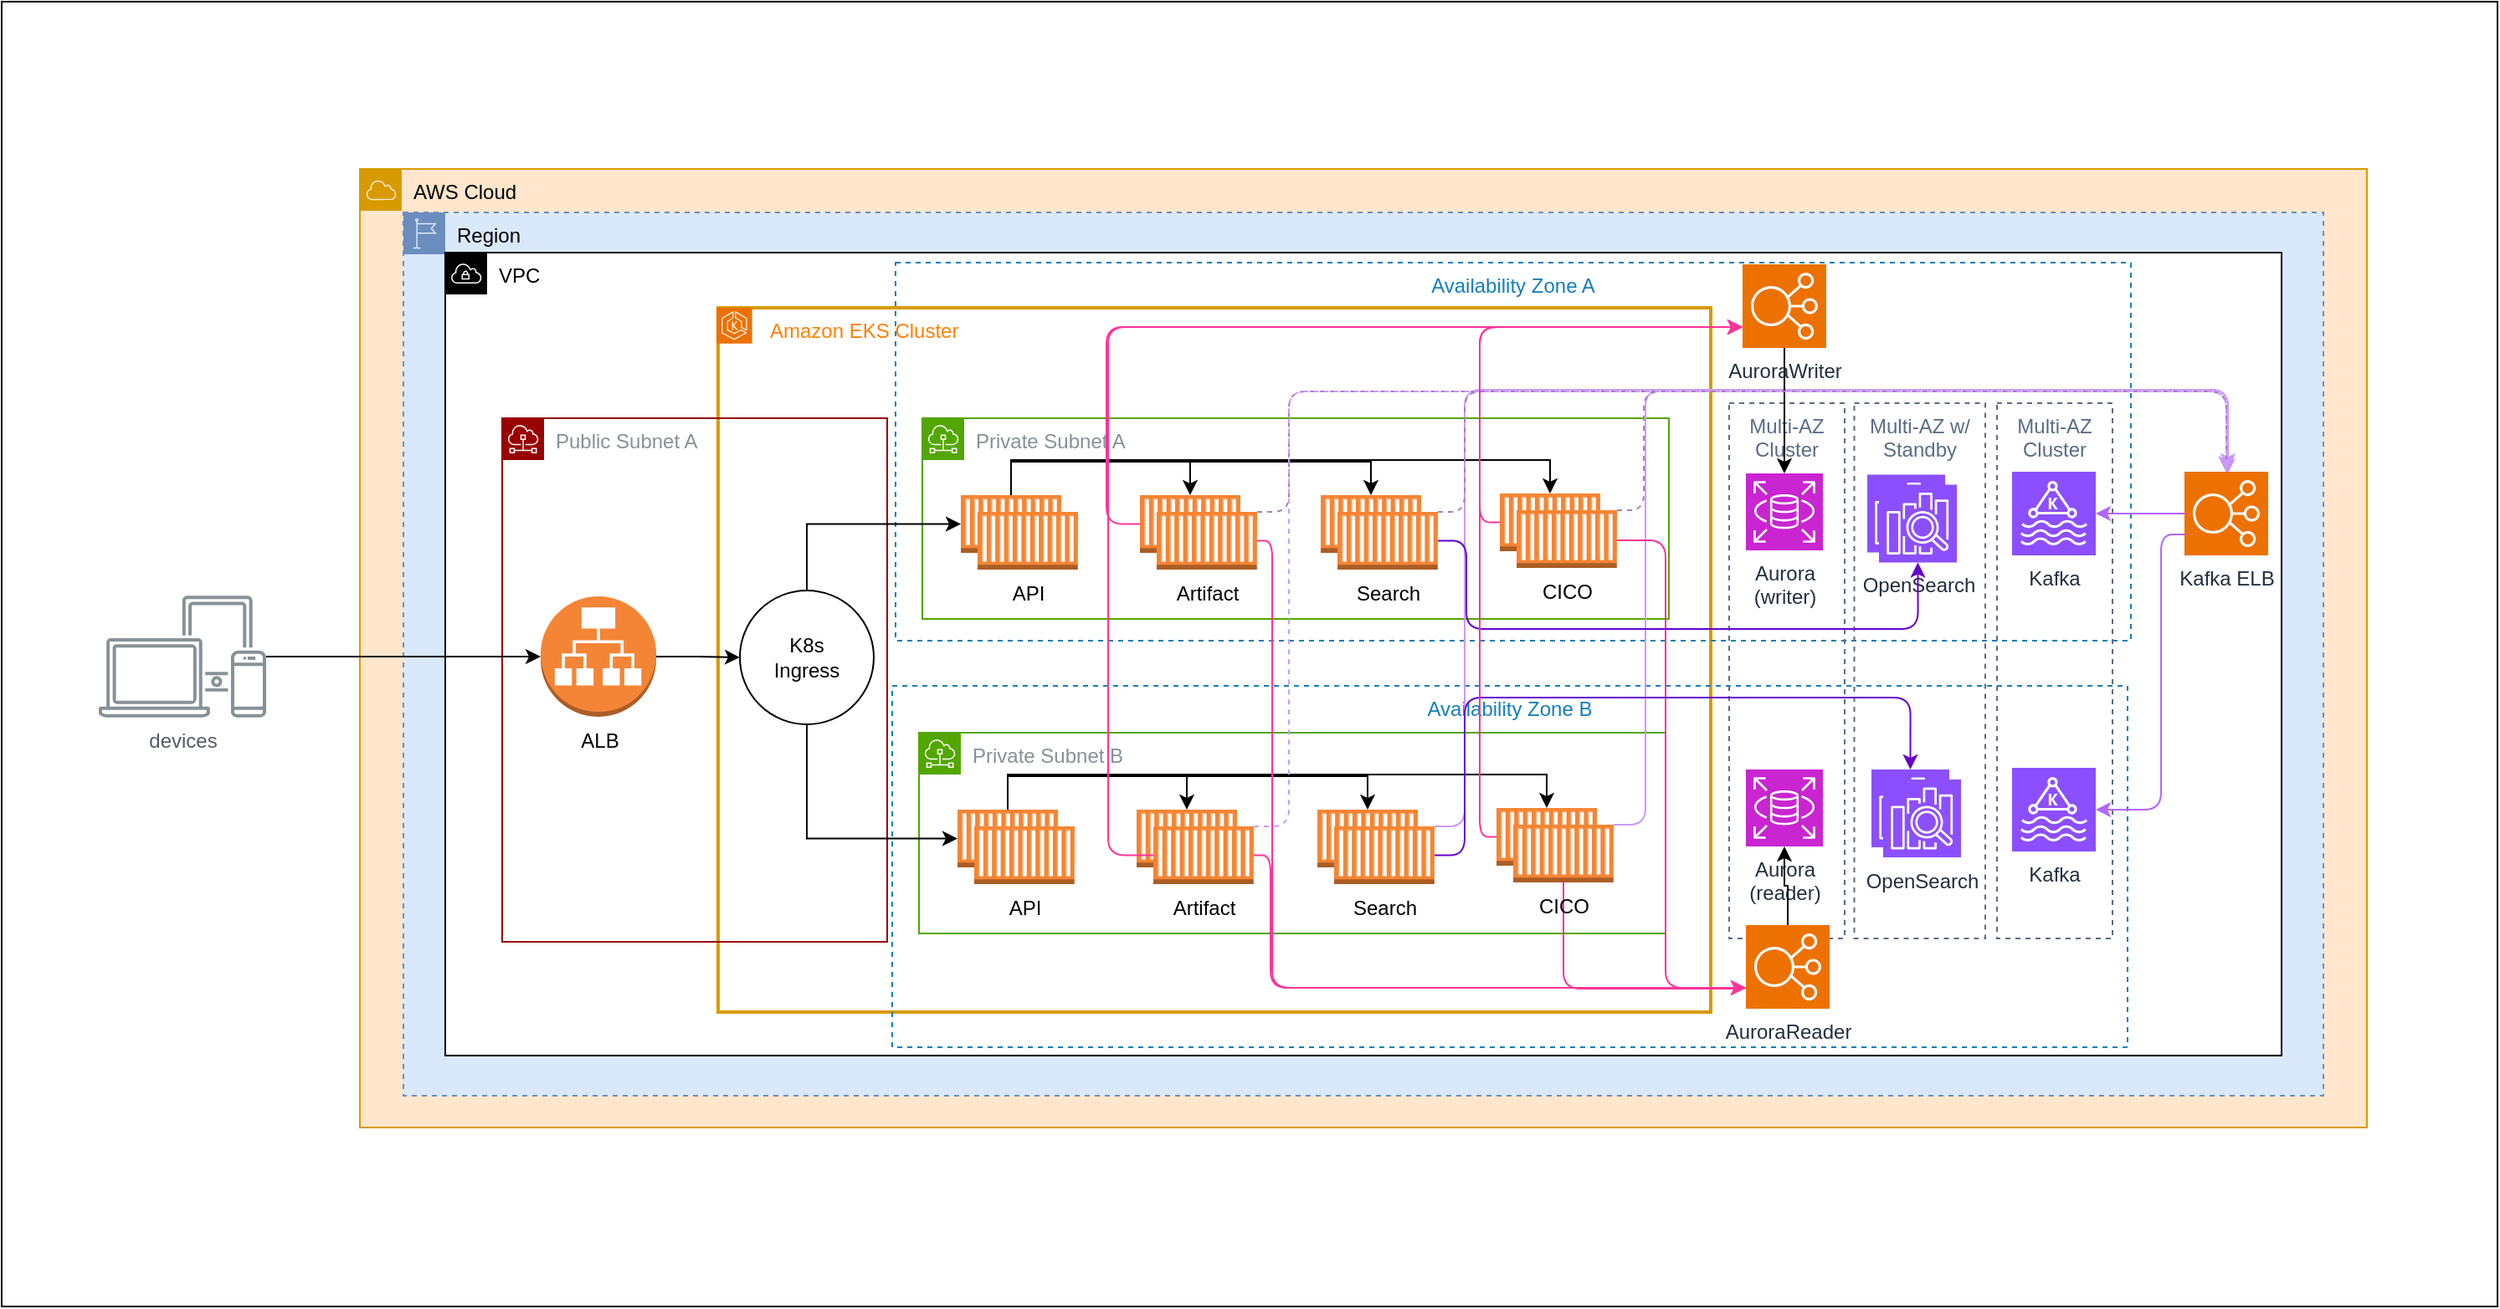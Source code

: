 <mxfile version="24.4.13" type="device">
  <diagram name="Page-1" id="WQnpbpdp-QNOCgzFID8v">
    <mxGraphModel dx="2842" dy="1224" grid="0" gridSize="10" guides="1" tooltips="1" connect="1" arrows="1" fold="1" page="0" pageScale="1" pageWidth="827" pageHeight="1169" math="0" shadow="0">
      <root>
        <mxCell id="0" />
        <mxCell id="1" parent="0" />
        <mxCell id="bEeewwVaKX5SEmDx8hrK-1" value="" style="rounded=0;whiteSpace=wrap;html=1;" parent="1" vertex="1">
          <mxGeometry x="-445" y="-120" width="1491" height="780" as="geometry" />
        </mxCell>
        <mxCell id="UzDjHrWX8j1EaaDa1J7--122" value="AWS Cloud" style="sketch=0;outlineConnect=0;html=1;whiteSpace=wrap;fontSize=12;fontStyle=0;shape=mxgraph.aws4.group;grIcon=mxgraph.aws4.group_aws_cloud;strokeColor=#d79b00;fillColor=#ffe6cc;verticalAlign=top;align=left;spacingLeft=30;dashed=0;" parent="1" vertex="1">
          <mxGeometry x="-231" y="-20" width="1199" height="573" as="geometry" />
        </mxCell>
        <mxCell id="UzDjHrWX8j1EaaDa1J7--123" value="Region" style="sketch=0;outlineConnect=0;html=1;whiteSpace=wrap;fontSize=12;fontStyle=0;shape=mxgraph.aws4.group;grIcon=mxgraph.aws4.group_region;verticalAlign=top;align=left;spacingLeft=30;dashed=1;fillColor=#dae8fc;strokeColor=#6c8ebf;" parent="1" vertex="1">
          <mxGeometry x="-205" y="6" width="1147" height="528" as="geometry" />
        </mxCell>
        <mxCell id="UzDjHrWX8j1EaaDa1J7--124" value="VPC" style="sketch=0;outlineConnect=0;html=1;whiteSpace=wrap;fontSize=12;fontStyle=0;shape=mxgraph.aws4.group;grIcon=mxgraph.aws4.group_vpc;verticalAlign=top;align=left;spacingLeft=30;dashed=0;" parent="1" vertex="1">
          <mxGeometry x="-180" y="30" width="1097" height="480" as="geometry" />
        </mxCell>
        <mxCell id="UzDjHrWX8j1EaaDa1J7--215" value="" style="group" parent="1" vertex="1" connectable="0">
          <mxGeometry x="-18" y="63" width="594" height="421" as="geometry" />
        </mxCell>
        <mxCell id="UzDjHrWX8j1EaaDa1J7--151" value="" style="fillColor=none;strokeColor=#d79b00;dashed=0;verticalAlign=top;fontStyle=1;whiteSpace=wrap;html=1;strokeWidth=2;fontColor=#ed7100;fontSize=14;fontFamily=Verdana;align=center;" parent="UzDjHrWX8j1EaaDa1J7--215" vertex="1">
          <mxGeometry x="0.979" width="593.021" height="421" as="geometry" />
        </mxCell>
        <mxCell id="UzDjHrWX8j1EaaDa1J7--152" value="" style="sketch=0;points=[[0,0,0],[0.25,0,0],[0.5,0,0],[0.75,0,0],[1,0,0],[0,1,0],[0.25,1,0],[0.5,1,0],[0.75,1,0],[1,1,0],[0,0.25,0],[0,0.5,0],[0,0.75,0],[1,0.25,0],[1,0.5,0],[1,0.75,0]];outlineConnect=0;fontColor=#232F3E;fillColor=#ED7100;strokeColor=#ffffff;dashed=0;verticalLabelPosition=bottom;verticalAlign=top;align=center;html=1;fontSize=12;fontStyle=0;aspect=fixed;shape=mxgraph.aws4.resourceIcon;resIcon=mxgraph.aws4.eks;" parent="UzDjHrWX8j1EaaDa1J7--215" vertex="1">
          <mxGeometry width="21.316" height="21.316" as="geometry" />
        </mxCell>
        <mxCell id="UzDjHrWX8j1EaaDa1J7--153" value="Amazon EKS Cluster" style="text;html=1;align=left;verticalAlign=middle;whiteSpace=wrap;rounded=0;fontColor=#FF8000;" parent="UzDjHrWX8j1EaaDa1J7--215" vertex="1">
          <mxGeometry x="29.654" y="0.002" width="123.988" height="28.834" as="geometry" />
        </mxCell>
        <mxCell id="UzDjHrWX8j1EaaDa1J7--192" value="Availability Zone B" style="fillColor=none;strokeColor=#147EBA;dashed=1;verticalAlign=top;fontStyle=0;fontColor=#147EBA;whiteSpace=wrap;html=1;" parent="1" vertex="1">
          <mxGeometry x="87" y="289" width="738" height="216" as="geometry" />
        </mxCell>
        <mxCell id="UzDjHrWX8j1EaaDa1J7--174" value="Availability Zone A" style="fillColor=none;strokeColor=#147EBA;dashed=1;verticalAlign=top;fontStyle=0;fontColor=#147EBA;whiteSpace=wrap;html=1;" parent="1" vertex="1">
          <mxGeometry x="89" y="36" width="738" height="226" as="geometry" />
        </mxCell>
        <mxCell id="UzDjHrWX8j1EaaDa1J7--208" value="Private Subnet B" style="sketch=0;outlineConnect=0;gradientColor=none;html=1;whiteSpace=wrap;fontSize=12;fontStyle=0;shape=mxgraph.aws4.group;grIcon=mxgraph.aws4.group_subnet;strokeColor=#53A600;fillColor=none;verticalAlign=top;align=left;spacingLeft=30;fontColor=#879196;dashed=0;" parent="1" vertex="1">
          <mxGeometry x="103" y="317" width="446" height="120" as="geometry" />
        </mxCell>
        <mxCell id="UzDjHrWX8j1EaaDa1J7--150" value="Private Subnet A" style="sketch=0;outlineConnect=0;gradientColor=none;html=1;whiteSpace=wrap;fontSize=12;fontStyle=0;shape=mxgraph.aws4.group;grIcon=mxgraph.aws4.group_subnet;strokeColor=#53A600;fillColor=none;verticalAlign=top;align=left;spacingLeft=30;fontColor=#879196;dashed=0;" parent="1" vertex="1">
          <mxGeometry x="105" y="129" width="446" height="120" as="geometry" />
        </mxCell>
        <mxCell id="UzDjHrWX8j1EaaDa1J7--220" value="Public Subnet A" style="sketch=0;outlineConnect=0;gradientColor=none;html=1;whiteSpace=wrap;fontSize=12;fontStyle=0;shape=mxgraph.aws4.group;grIcon=mxgraph.aws4.group_subnet;strokeColor=#990000;fillColor=none;verticalAlign=top;align=left;spacingLeft=30;fontColor=#879196;dashed=0;" parent="1" vertex="1">
          <mxGeometry x="-146" y="129" width="230" height="313" as="geometry" />
        </mxCell>
        <mxCell id="UzDjHrWX8j1EaaDa1J7--219" value="Multi-AZ Cluster" style="fillColor=none;strokeColor=#5A6C86;dashed=1;verticalAlign=top;fontStyle=0;fontColor=#5A6C86;whiteSpace=wrap;html=1;" parent="1" vertex="1">
          <mxGeometry x="747" y="120" width="69" height="320" as="geometry" />
        </mxCell>
        <mxCell id="UzDjHrWX8j1EaaDa1J7--218" value="Multi-AZ w/ Standby" style="fillColor=none;strokeColor=#5A6C86;dashed=1;verticalAlign=top;fontStyle=0;fontColor=#5A6C86;whiteSpace=wrap;html=1;" parent="1" vertex="1">
          <mxGeometry x="661.75" y="120" width="78.25" height="320" as="geometry" />
        </mxCell>
        <mxCell id="UzDjHrWX8j1EaaDa1J7--217" value="Multi-AZ Cluster" style="fillColor=none;strokeColor=#5A6C86;dashed=1;verticalAlign=top;fontStyle=0;fontColor=#5A6C86;whiteSpace=wrap;html=1;" parent="1" vertex="1">
          <mxGeometry x="587" y="120" width="69" height="320" as="geometry" />
        </mxCell>
        <mxCell id="UzDjHrWX8j1EaaDa1J7--135" value="" style="group" parent="1" vertex="1" connectable="0">
          <mxGeometry x="128" y="175" width="70" height="44.5" as="geometry" />
        </mxCell>
        <mxCell id="UzDjHrWX8j1EaaDa1J7--136" value="" style="outlineConnect=0;dashed=0;verticalLabelPosition=bottom;verticalAlign=top;align=center;html=1;shape=mxgraph.aws3.ec2_compute_container;fillColor=#F58534;gradientColor=none;" parent="UzDjHrWX8j1EaaDa1J7--135" vertex="1">
          <mxGeometry width="60" height="34.5" as="geometry" />
        </mxCell>
        <mxCell id="UzDjHrWX8j1EaaDa1J7--137" value="API" style="outlineConnect=0;dashed=0;verticalLabelPosition=bottom;verticalAlign=top;align=center;html=1;shape=mxgraph.aws3.ec2_compute_container;fillColor=#F58534;gradientColor=none;" parent="UzDjHrWX8j1EaaDa1J7--135" vertex="1">
          <mxGeometry x="10" y="10" width="60" height="34.5" as="geometry" />
        </mxCell>
        <mxCell id="UzDjHrWX8j1EaaDa1J7--138" value="" style="group" parent="1" vertex="1" connectable="0">
          <mxGeometry x="235" y="175" width="70" height="44.5" as="geometry" />
        </mxCell>
        <mxCell id="UzDjHrWX8j1EaaDa1J7--139" value="" style="outlineConnect=0;dashed=0;verticalLabelPosition=bottom;verticalAlign=top;align=center;html=1;shape=mxgraph.aws3.ec2_compute_container;fillColor=#F58534;gradientColor=none;" parent="UzDjHrWX8j1EaaDa1J7--138" vertex="1">
          <mxGeometry width="60" height="34.5" as="geometry" />
        </mxCell>
        <mxCell id="UzDjHrWX8j1EaaDa1J7--140" value="Artifact" style="outlineConnect=0;dashed=0;verticalLabelPosition=bottom;verticalAlign=top;align=center;html=1;shape=mxgraph.aws3.ec2_compute_container;fillColor=#F58534;gradientColor=none;" parent="UzDjHrWX8j1EaaDa1J7--138" vertex="1">
          <mxGeometry x="10" y="10" width="60" height="34.5" as="geometry" />
        </mxCell>
        <mxCell id="UzDjHrWX8j1EaaDa1J7--141" value="" style="group" parent="1" vertex="1" connectable="0">
          <mxGeometry x="343" y="175" width="70" height="44.5" as="geometry" />
        </mxCell>
        <mxCell id="UzDjHrWX8j1EaaDa1J7--142" value="" style="outlineConnect=0;dashed=0;verticalLabelPosition=bottom;verticalAlign=top;align=center;html=1;shape=mxgraph.aws3.ec2_compute_container;fillColor=#F58534;gradientColor=none;" parent="UzDjHrWX8j1EaaDa1J7--141" vertex="1">
          <mxGeometry width="60" height="34.5" as="geometry" />
        </mxCell>
        <mxCell id="UzDjHrWX8j1EaaDa1J7--143" value="Search" style="outlineConnect=0;dashed=0;verticalLabelPosition=bottom;verticalAlign=top;align=center;html=1;shape=mxgraph.aws3.ec2_compute_container;fillColor=#F58534;gradientColor=none;" parent="UzDjHrWX8j1EaaDa1J7--141" vertex="1">
          <mxGeometry x="10" y="10" width="60" height="34.5" as="geometry" />
        </mxCell>
        <mxCell id="UzDjHrWX8j1EaaDa1J7--144" value="" style="group" parent="1" vertex="1" connectable="0">
          <mxGeometry x="450" y="174" width="70" height="44.5" as="geometry" />
        </mxCell>
        <mxCell id="UzDjHrWX8j1EaaDa1J7--145" value="" style="outlineConnect=0;dashed=0;verticalLabelPosition=bottom;verticalAlign=top;align=center;html=1;shape=mxgraph.aws3.ec2_compute_container;fillColor=#F58534;gradientColor=none;" parent="UzDjHrWX8j1EaaDa1J7--144" vertex="1">
          <mxGeometry width="60" height="34.5" as="geometry" />
        </mxCell>
        <mxCell id="UzDjHrWX8j1EaaDa1J7--146" value="CICO" style="outlineConnect=0;dashed=0;verticalLabelPosition=bottom;verticalAlign=top;align=center;html=1;shape=mxgraph.aws3.ec2_compute_container;fillColor=#F58534;gradientColor=none;" parent="UzDjHrWX8j1EaaDa1J7--144" vertex="1">
          <mxGeometry x="10" y="10" width="60" height="34.5" as="geometry" />
        </mxCell>
        <mxCell id="UzDjHrWX8j1EaaDa1J7--160" value="K8s&lt;div&gt;Ingress&lt;/div&gt;" style="ellipse;whiteSpace=wrap;html=1;" parent="1" vertex="1">
          <mxGeometry x="-4" y="232" width="80" height="80" as="geometry" />
        </mxCell>
        <mxCell id="UzDjHrWX8j1EaaDa1J7--147" value="Aurora&lt;div&gt;(writer)&lt;/div&gt;" style="sketch=0;points=[[0,0,0],[0.25,0,0],[0.5,0,0],[0.75,0,0],[1,0,0],[0,1,0],[0.25,1,0],[0.5,1,0],[0.75,1,0],[1,1,0],[0,0.25,0],[0,0.5,0],[0,0.75,0],[1,0.25,0],[1,0.5,0],[1,0.75,0]];outlineConnect=0;fontColor=#232F3E;fillColor=#C925D1;strokeColor=#ffffff;dashed=0;verticalLabelPosition=bottom;verticalAlign=top;align=center;html=1;fontSize=12;fontStyle=0;aspect=fixed;shape=mxgraph.aws4.resourceIcon;resIcon=mxgraph.aws4.rds;flipH=0;flipV=0;" parent="1" vertex="1">
          <mxGeometry x="597" y="162" width="46" height="46" as="geometry" />
        </mxCell>
        <mxCell id="UzDjHrWX8j1EaaDa1J7--149" value="Kafka" style="sketch=0;points=[[0,0,0],[0.25,0,0],[0.5,0,0],[0.75,0,0],[1,0,0],[0,1,0],[0.25,1,0],[0.5,1,0],[0.75,1,0],[1,1,0],[0,0.25,0],[0,0.5,0],[0,0.75,0],[1,0.25,0],[1,0.5,0],[1,0.75,0]];outlineConnect=0;fontColor=#232F3E;fillColor=#8C4FFF;strokeColor=#ffffff;dashed=0;verticalLabelPosition=bottom;verticalAlign=top;align=center;html=1;fontSize=12;fontStyle=0;aspect=fixed;shape=mxgraph.aws4.resourceIcon;resIcon=mxgraph.aws4.managed_streaming_for_kafka;flipH=0;flipV=0;" parent="1" vertex="1">
          <mxGeometry x="756" y="161" width="50" height="50" as="geometry" />
        </mxCell>
        <mxCell id="UzDjHrWX8j1EaaDa1J7--196" value="" style="group" parent="1" vertex="1" connectable="0">
          <mxGeometry x="126" y="363" width="70" height="44.5" as="geometry" />
        </mxCell>
        <mxCell id="UzDjHrWX8j1EaaDa1J7--197" value="" style="outlineConnect=0;dashed=0;verticalLabelPosition=bottom;verticalAlign=top;align=center;html=1;shape=mxgraph.aws3.ec2_compute_container;fillColor=#F58534;gradientColor=none;" parent="UzDjHrWX8j1EaaDa1J7--196" vertex="1">
          <mxGeometry width="60" height="34.5" as="geometry" />
        </mxCell>
        <mxCell id="UzDjHrWX8j1EaaDa1J7--198" value="API" style="outlineConnect=0;dashed=0;verticalLabelPosition=bottom;verticalAlign=top;align=center;html=1;shape=mxgraph.aws3.ec2_compute_container;fillColor=#F58534;gradientColor=none;" parent="UzDjHrWX8j1EaaDa1J7--196" vertex="1">
          <mxGeometry x="10" y="10" width="60" height="34.5" as="geometry" />
        </mxCell>
        <mxCell id="UzDjHrWX8j1EaaDa1J7--199" value="" style="group" parent="1" vertex="1" connectable="0">
          <mxGeometry x="233" y="363" width="70" height="44.5" as="geometry" />
        </mxCell>
        <mxCell id="UzDjHrWX8j1EaaDa1J7--200" value="" style="outlineConnect=0;dashed=0;verticalLabelPosition=bottom;verticalAlign=top;align=center;html=1;shape=mxgraph.aws3.ec2_compute_container;fillColor=#F58534;gradientColor=none;" parent="UzDjHrWX8j1EaaDa1J7--199" vertex="1">
          <mxGeometry width="60" height="34.5" as="geometry" />
        </mxCell>
        <mxCell id="UzDjHrWX8j1EaaDa1J7--201" value="Artifact" style="outlineConnect=0;dashed=0;verticalLabelPosition=bottom;verticalAlign=top;align=center;html=1;shape=mxgraph.aws3.ec2_compute_container;fillColor=#F58534;gradientColor=none;" parent="UzDjHrWX8j1EaaDa1J7--199" vertex="1">
          <mxGeometry x="10" y="10" width="60" height="34.5" as="geometry" />
        </mxCell>
        <mxCell id="UzDjHrWX8j1EaaDa1J7--202" value="" style="group" parent="1" vertex="1" connectable="0">
          <mxGeometry x="341" y="363" width="70" height="44.5" as="geometry" />
        </mxCell>
        <mxCell id="UzDjHrWX8j1EaaDa1J7--203" value="" style="outlineConnect=0;dashed=0;verticalLabelPosition=bottom;verticalAlign=top;align=center;html=1;shape=mxgraph.aws3.ec2_compute_container;fillColor=#F58534;gradientColor=none;" parent="UzDjHrWX8j1EaaDa1J7--202" vertex="1">
          <mxGeometry width="60" height="34.5" as="geometry" />
        </mxCell>
        <mxCell id="kEngbJSkI5uleK9jnnqE-34" style="edgeStyle=orthogonalEdgeStyle;rounded=1;orthogonalLoop=1;jettySize=auto;html=1;exitX=1;exitY=0;exitDx=0;exitDy=0;exitPerimeter=0;strokeColor=#CC99FF;curved=0;" edge="1" parent="UzDjHrWX8j1EaaDa1J7--202" source="UzDjHrWX8j1EaaDa1J7--204">
          <mxGeometry relative="1" as="geometry">
            <mxPoint x="544" y="-204" as="targetPoint" />
            <Array as="points">
              <mxPoint x="88" y="10" />
              <mxPoint x="88" y="-251" />
              <mxPoint x="544" y="-251" />
            </Array>
          </mxGeometry>
        </mxCell>
        <mxCell id="UzDjHrWX8j1EaaDa1J7--204" value="Search" style="outlineConnect=0;dashed=0;verticalLabelPosition=bottom;verticalAlign=top;align=center;html=1;shape=mxgraph.aws3.ec2_compute_container;fillColor=#F58534;gradientColor=none;" parent="UzDjHrWX8j1EaaDa1J7--202" vertex="1">
          <mxGeometry x="10" y="10" width="60" height="34.5" as="geometry" />
        </mxCell>
        <mxCell id="UzDjHrWX8j1EaaDa1J7--205" value="" style="group" parent="1" vertex="1" connectable="0">
          <mxGeometry x="448" y="362" width="70" height="44.5" as="geometry" />
        </mxCell>
        <mxCell id="UzDjHrWX8j1EaaDa1J7--206" value="" style="outlineConnect=0;dashed=0;verticalLabelPosition=bottom;verticalAlign=top;align=center;html=1;shape=mxgraph.aws3.ec2_compute_container;fillColor=#F58534;gradientColor=none;" parent="UzDjHrWX8j1EaaDa1J7--205" vertex="1">
          <mxGeometry width="60" height="34.5" as="geometry" />
        </mxCell>
        <mxCell id="kEngbJSkI5uleK9jnnqE-7" style="edgeStyle=orthogonalEdgeStyle;rounded=1;orthogonalLoop=1;jettySize=auto;html=1;strokeColor=#FF3399;curved=0;" edge="1" parent="UzDjHrWX8j1EaaDa1J7--205" source="UzDjHrWX8j1EaaDa1J7--207">
          <mxGeometry relative="1" as="geometry">
            <mxPoint x="149" y="106" as="targetPoint" />
            <Array as="points">
              <mxPoint x="40" y="108" />
              <mxPoint x="150" y="108" />
            </Array>
          </mxGeometry>
        </mxCell>
        <mxCell id="kEngbJSkI5uleK9jnnqE-35" style="edgeStyle=orthogonalEdgeStyle;rounded=1;orthogonalLoop=1;jettySize=auto;html=1;exitX=1;exitY=0;exitDx=0;exitDy=0;exitPerimeter=0;strokeColor=#CC99FF;curved=0;" edge="1" parent="UzDjHrWX8j1EaaDa1J7--205" source="UzDjHrWX8j1EaaDa1J7--207">
          <mxGeometry relative="1" as="geometry">
            <mxPoint x="437" y="-200" as="targetPoint" />
            <Array as="points">
              <mxPoint x="89" y="10" />
              <mxPoint x="89" y="-250" />
              <mxPoint x="437" y="-250" />
            </Array>
          </mxGeometry>
        </mxCell>
        <mxCell id="UzDjHrWX8j1EaaDa1J7--207" value="CICO" style="outlineConnect=0;dashed=0;verticalLabelPosition=bottom;verticalAlign=top;align=center;html=1;shape=mxgraph.aws3.ec2_compute_container;fillColor=#F58534;gradientColor=none;" parent="UzDjHrWX8j1EaaDa1J7--205" vertex="1">
          <mxGeometry x="10" y="10" width="60" height="34.5" as="geometry" />
        </mxCell>
        <mxCell id="UzDjHrWX8j1EaaDa1J7--209" value="Aurora&lt;br&gt;(reader)" style="sketch=0;points=[[0,0,0],[0.25,0,0],[0.5,0,0],[0.75,0,0],[1,0,0],[0,1,0],[0.25,1,0],[0.5,1,0],[0.75,1,0],[1,1,0],[0,0.25,0],[0,0.5,0],[0,0.75,0],[1,0.25,0],[1,0.5,0],[1,0.75,0]];outlineConnect=0;fontColor=#232F3E;fillColor=#C925D1;strokeColor=#ffffff;dashed=0;verticalLabelPosition=bottom;verticalAlign=top;align=center;html=1;fontSize=12;fontStyle=0;aspect=fixed;shape=mxgraph.aws4.resourceIcon;resIcon=mxgraph.aws4.rds;flipH=0;flipV=0;" parent="1" vertex="1">
          <mxGeometry x="597" y="339" width="46" height="46" as="geometry" />
        </mxCell>
        <mxCell id="UzDjHrWX8j1EaaDa1J7--211" value="Kafka" style="sketch=0;points=[[0,0,0],[0.25,0,0],[0.5,0,0],[0.75,0,0],[1,0,0],[0,1,0],[0.25,1,0],[0.5,1,0],[0.75,1,0],[1,1,0],[0,0.25,0],[0,0.5,0],[0,0.75,0],[1,0.25,0],[1,0.5,0],[1,0.75,0]];outlineConnect=0;fontColor=#232F3E;fillColor=#8C4FFF;strokeColor=#ffffff;dashed=0;verticalLabelPosition=bottom;verticalAlign=top;align=center;html=1;fontSize=12;fontStyle=0;aspect=fixed;shape=mxgraph.aws4.resourceIcon;resIcon=mxgraph.aws4.managed_streaming_for_kafka;flipH=0;flipV=0;" parent="1" vertex="1">
          <mxGeometry x="756" y="338" width="50" height="50" as="geometry" />
        </mxCell>
        <mxCell id="UzDjHrWX8j1EaaDa1J7--226" style="edgeStyle=orthogonalEdgeStyle;rounded=0;orthogonalLoop=1;jettySize=auto;html=1;entryX=0;entryY=0.5;entryDx=0;entryDy=0;exitX=1;exitY=0.5;exitDx=0;exitDy=0;exitPerimeter=0;" parent="1" source="DYKHPITpJ_ogZjbrpE7d-4" target="UzDjHrWX8j1EaaDa1J7--160" edge="1">
          <mxGeometry relative="1" as="geometry">
            <mxPoint x="-49" y="272" as="sourcePoint" />
          </mxGeometry>
        </mxCell>
        <mxCell id="UzDjHrWX8j1EaaDa1J7--222" value="devices" style="sketch=0;outlineConnect=0;gradientColor=none;fontColor=#545B64;strokeColor=none;fillColor=#879196;dashed=0;verticalLabelPosition=bottom;verticalAlign=top;align=center;html=1;fontSize=12;fontStyle=0;aspect=fixed;shape=mxgraph.aws4.illustration_devices;pointerEvents=1" parent="1" vertex="1">
          <mxGeometry x="-387" y="235" width="100" height="73" as="geometry" />
        </mxCell>
        <mxCell id="DYKHPITpJ_ogZjbrpE7d-2" style="edgeStyle=orthogonalEdgeStyle;rounded=1;orthogonalLoop=1;jettySize=auto;html=1;curved=0;strokeColor=#B266FF;" parent="1" source="DYKHPITpJ_ogZjbrpE7d-1" target="UzDjHrWX8j1EaaDa1J7--149" edge="1">
          <mxGeometry relative="1" as="geometry" />
        </mxCell>
        <mxCell id="DYKHPITpJ_ogZjbrpE7d-1" value="Kafka ELB" style="sketch=0;points=[[0,0,0],[0.25,0,0],[0.5,0,0],[0.75,0,0],[1,0,0],[0,1,0],[0.25,1,0],[0.5,1,0],[0.75,1,0],[1,1,0],[0,0.25,0],[0,0.5,0],[0,0.75,0],[1,0.25,0],[1,0.5,0],[1,0.75,0]];outlineConnect=0;fontColor=#232F3E;fillColor=#ED7100;strokeColor=#ffffff;dashed=0;verticalLabelPosition=bottom;verticalAlign=top;align=center;html=1;fontSize=12;fontStyle=0;aspect=fixed;shape=mxgraph.aws4.resourceIcon;resIcon=mxgraph.aws4.elastic_load_balancing;" parent="1" vertex="1">
          <mxGeometry x="859" y="161" width="50" height="50" as="geometry" />
        </mxCell>
        <mxCell id="DYKHPITpJ_ogZjbrpE7d-3" style="edgeStyle=orthogonalEdgeStyle;rounded=1;orthogonalLoop=1;jettySize=auto;html=1;exitX=0;exitY=0.75;exitDx=0;exitDy=0;exitPerimeter=0;entryX=1;entryY=0.5;entryDx=0;entryDy=0;entryPerimeter=0;curved=0;strokeColor=#B266FF;" parent="1" source="DYKHPITpJ_ogZjbrpE7d-1" target="UzDjHrWX8j1EaaDa1J7--211" edge="1">
          <mxGeometry relative="1" as="geometry">
            <Array as="points">
              <mxPoint x="845" y="199" />
              <mxPoint x="845" y="363" />
            </Array>
          </mxGeometry>
        </mxCell>
        <mxCell id="DYKHPITpJ_ogZjbrpE7d-4" value="ALB" style="outlineConnect=0;dashed=0;verticalLabelPosition=bottom;verticalAlign=top;align=center;html=1;shape=mxgraph.aws3.application_load_balancer;fillColor=#F58536;gradientColor=none;" parent="1" vertex="1">
          <mxGeometry x="-123" y="235.5" width="69" height="72" as="geometry" />
        </mxCell>
        <mxCell id="DYKHPITpJ_ogZjbrpE7d-5" style="edgeStyle=orthogonalEdgeStyle;rounded=0;orthogonalLoop=1;jettySize=auto;html=1;entryX=0;entryY=0.5;entryDx=0;entryDy=0;entryPerimeter=0;" parent="1" source="UzDjHrWX8j1EaaDa1J7--222" target="DYKHPITpJ_ogZjbrpE7d-4" edge="1">
          <mxGeometry relative="1" as="geometry" />
        </mxCell>
        <mxCell id="RcUH384J-BuUXToo7k_0-1" style="edgeStyle=orthogonalEdgeStyle;rounded=0;orthogonalLoop=1;jettySize=auto;html=1;entryX=0;entryY=0.5;entryDx=0;entryDy=0;entryPerimeter=0;exitX=0.5;exitY=0;exitDx=0;exitDy=0;" parent="1" source="UzDjHrWX8j1EaaDa1J7--160" target="UzDjHrWX8j1EaaDa1J7--136" edge="1">
          <mxGeometry relative="1" as="geometry" />
        </mxCell>
        <mxCell id="RcUH384J-BuUXToo7k_0-2" style="edgeStyle=orthogonalEdgeStyle;rounded=0;orthogonalLoop=1;jettySize=auto;html=1;exitX=0.5;exitY=1;exitDx=0;exitDy=0;entryX=0;entryY=0.5;entryDx=0;entryDy=0;entryPerimeter=0;" parent="1" source="UzDjHrWX8j1EaaDa1J7--160" target="UzDjHrWX8j1EaaDa1J7--197" edge="1">
          <mxGeometry relative="1" as="geometry" />
        </mxCell>
        <mxCell id="RcUH384J-BuUXToo7k_0-4" style="edgeStyle=orthogonalEdgeStyle;rounded=0;orthogonalLoop=1;jettySize=auto;html=1;exitX=0.5;exitY=0;exitDx=0;exitDy=0;exitPerimeter=0;entryX=0.5;entryY=0;entryDx=0;entryDy=0;entryPerimeter=0;" parent="1" source="UzDjHrWX8j1EaaDa1J7--197" target="UzDjHrWX8j1EaaDa1J7--206" edge="1">
          <mxGeometry relative="1" as="geometry" />
        </mxCell>
        <mxCell id="RcUH384J-BuUXToo7k_0-5" style="edgeStyle=orthogonalEdgeStyle;rounded=0;orthogonalLoop=1;jettySize=auto;html=1;exitX=0.5;exitY=0;exitDx=0;exitDy=0;exitPerimeter=0;entryX=0.5;entryY=0;entryDx=0;entryDy=0;entryPerimeter=0;" parent="1" source="UzDjHrWX8j1EaaDa1J7--197" target="UzDjHrWX8j1EaaDa1J7--200" edge="1">
          <mxGeometry relative="1" as="geometry" />
        </mxCell>
        <mxCell id="RcUH384J-BuUXToo7k_0-6" style="edgeStyle=orthogonalEdgeStyle;rounded=0;orthogonalLoop=1;jettySize=auto;html=1;entryX=0.5;entryY=0;entryDx=0;entryDy=0;entryPerimeter=0;" parent="1" source="UzDjHrWX8j1EaaDa1J7--197" target="UzDjHrWX8j1EaaDa1J7--203" edge="1">
          <mxGeometry relative="1" as="geometry">
            <Array as="points">
              <mxPoint x="156" y="343" />
              <mxPoint x="371" y="343" />
            </Array>
          </mxGeometry>
        </mxCell>
        <mxCell id="RcUH384J-BuUXToo7k_0-7" style="edgeStyle=orthogonalEdgeStyle;rounded=0;orthogonalLoop=1;jettySize=auto;html=1;entryX=0.5;entryY=0;entryDx=0;entryDy=0;entryPerimeter=0;exitX=0.5;exitY=0;exitDx=0;exitDy=0;exitPerimeter=0;" parent="1" source="UzDjHrWX8j1EaaDa1J7--136" target="UzDjHrWX8j1EaaDa1J7--145" edge="1">
          <mxGeometry relative="1" as="geometry" />
        </mxCell>
        <mxCell id="RcUH384J-BuUXToo7k_0-8" style="edgeStyle=orthogonalEdgeStyle;rounded=0;orthogonalLoop=1;jettySize=auto;html=1;entryX=0.5;entryY=0;entryDx=0;entryDy=0;entryPerimeter=0;exitX=0.5;exitY=0;exitDx=0;exitDy=0;exitPerimeter=0;" parent="1" source="UzDjHrWX8j1EaaDa1J7--136" target="UzDjHrWX8j1EaaDa1J7--142" edge="1">
          <mxGeometry relative="1" as="geometry">
            <Array as="points">
              <mxPoint x="158" y="155" />
              <mxPoint x="373" y="155" />
            </Array>
          </mxGeometry>
        </mxCell>
        <mxCell id="RcUH384J-BuUXToo7k_0-9" style="edgeStyle=orthogonalEdgeStyle;rounded=0;orthogonalLoop=1;jettySize=auto;html=1;entryX=0.5;entryY=0;entryDx=0;entryDy=0;entryPerimeter=0;" parent="1" source="UzDjHrWX8j1EaaDa1J7--136" target="UzDjHrWX8j1EaaDa1J7--139" edge="1">
          <mxGeometry relative="1" as="geometry">
            <Array as="points">
              <mxPoint x="158" y="155" />
              <mxPoint x="265" y="155" />
            </Array>
          </mxGeometry>
        </mxCell>
        <mxCell id="kEngbJSkI5uleK9jnnqE-2" value="" style="edgeStyle=orthogonalEdgeStyle;rounded=0;orthogonalLoop=1;jettySize=auto;html=1;" edge="1" parent="1" source="kEngbJSkI5uleK9jnnqE-1" target="UzDjHrWX8j1EaaDa1J7--147">
          <mxGeometry relative="1" as="geometry" />
        </mxCell>
        <mxCell id="kEngbJSkI5uleK9jnnqE-1" value="AuroraWriter" style="sketch=0;points=[[0,0,0],[0.25,0,0],[0.5,0,0],[0.75,0,0],[1,0,0],[0,1,0],[0.25,1,0],[0.5,1,0],[0.75,1,0],[1,1,0],[0,0.25,0],[0,0.5,0],[0,0.75,0],[1,0.25,0],[1,0.5,0],[1,0.75,0]];outlineConnect=0;fontColor=#232F3E;fillColor=#ED7100;strokeColor=#ffffff;dashed=0;verticalLabelPosition=bottom;verticalAlign=top;align=center;html=1;fontSize=12;fontStyle=0;aspect=fixed;shape=mxgraph.aws4.resourceIcon;resIcon=mxgraph.aws4.elastic_load_balancing;" vertex="1" parent="1">
          <mxGeometry x="595" y="37" width="50" height="50" as="geometry" />
        </mxCell>
        <mxCell id="kEngbJSkI5uleK9jnnqE-4" style="edgeStyle=orthogonalEdgeStyle;rounded=0;orthogonalLoop=1;jettySize=auto;html=1;exitX=0.5;exitY=0;exitDx=0;exitDy=0;exitPerimeter=0;" edge="1" parent="1" source="kEngbJSkI5uleK9jnnqE-3" target="UzDjHrWX8j1EaaDa1J7--209">
          <mxGeometry relative="1" as="geometry" />
        </mxCell>
        <mxCell id="kEngbJSkI5uleK9jnnqE-3" value="AuroraReader" style="sketch=0;points=[[0,0,0],[0.25,0,0],[0.5,0,0],[0.75,0,0],[1,0,0],[0,1,0],[0.25,1,0],[0.5,1,0],[0.75,1,0],[1,1,0],[0,0.25,0],[0,0.5,0],[0,0.75,0],[1,0.25,0],[1,0.5,0],[1,0.75,0]];outlineConnect=0;fontColor=#232F3E;fillColor=#ED7100;strokeColor=#ffffff;dashed=0;verticalLabelPosition=bottom;verticalAlign=top;align=center;html=1;fontSize=12;fontStyle=0;aspect=fixed;shape=mxgraph.aws4.resourceIcon;resIcon=mxgraph.aws4.elastic_load_balancing;" vertex="1" parent="1">
          <mxGeometry x="597" y="432" width="50" height="50" as="geometry" />
        </mxCell>
        <mxCell id="kEngbJSkI5uleK9jnnqE-8" style="edgeStyle=orthogonalEdgeStyle;rounded=1;orthogonalLoop=1;jettySize=auto;html=1;entryX=0;entryY=0.75;entryDx=0;entryDy=0;entryPerimeter=0;strokeColor=#FF3399;curved=0;" edge="1" parent="1" source="UzDjHrWX8j1EaaDa1J7--140" target="kEngbJSkI5uleK9jnnqE-3">
          <mxGeometry relative="1" as="geometry">
            <Array as="points">
              <mxPoint x="314" y="202" />
              <mxPoint x="314" y="470" />
            </Array>
          </mxGeometry>
        </mxCell>
        <mxCell id="kEngbJSkI5uleK9jnnqE-10" style="edgeStyle=orthogonalEdgeStyle;rounded=1;orthogonalLoop=1;jettySize=auto;html=1;entryX=0;entryY=0.75;entryDx=0;entryDy=0;entryPerimeter=0;strokeColor=#FF3399;curved=0;" edge="1" parent="1" target="kEngbJSkI5uleK9jnnqE-3">
          <mxGeometry relative="1" as="geometry">
            <mxPoint x="520" y="202" as="sourcePoint" />
            <Array as="points">
              <mxPoint x="549" y="202" />
              <mxPoint x="549" y="470" />
            </Array>
          </mxGeometry>
        </mxCell>
        <mxCell id="kEngbJSkI5uleK9jnnqE-17" value="" style="group" vertex="1" connectable="0" parent="1">
          <mxGeometry x="669.5" y="162.75" width="53.5" height="52.5" as="geometry" />
        </mxCell>
        <mxCell id="kEngbJSkI5uleK9jnnqE-15" value="" style="sketch=0;points=[[0,0,0],[0.25,0,0],[0.5,0,0],[0.75,0,0],[1,0,0],[0,1,0],[0.25,1,0],[0.5,1,0],[0.75,1,0],[1,1,0],[0,0.25,0],[0,0.5,0],[0,0.75,0],[1,0.25,0],[1,0.5,0],[1,0.75,0]];outlineConnect=0;fontColor=#232F3E;fillColor=#8C4FFF;strokeColor=#ffffff;dashed=0;verticalLabelPosition=bottom;verticalAlign=top;align=center;html=1;fontSize=12;fontStyle=0;aspect=fixed;shape=mxgraph.aws4.resourceIcon;resIcon=mxgraph.aws4.elasticsearch_service;flipH=0;flipV=0;" vertex="1" parent="kEngbJSkI5uleK9jnnqE-17">
          <mxGeometry width="46.5" height="46.5" as="geometry" />
        </mxCell>
        <mxCell id="kEngbJSkI5uleK9jnnqE-16" value="OpenSearch" style="sketch=0;points=[[0,0,0],[0.25,0,0],[0.5,0,0],[0.75,0,0],[1,0,0],[0,1,0],[0.25,1,0],[0.5,1,0],[0.75,1,0],[1,1,0],[0,0.25,0],[0,0.5,0],[0,0.75,0],[1,0.25,0],[1,0.5,0],[1,0.75,0]];outlineConnect=0;fontColor=#232F3E;fillColor=#8C4FFF;strokeColor=#ffffff;dashed=0;verticalLabelPosition=bottom;verticalAlign=top;align=center;html=1;fontSize=12;fontStyle=0;aspect=fixed;shape=mxgraph.aws4.resourceIcon;resIcon=mxgraph.aws4.elasticsearch_service;flipH=0;flipV=0;" vertex="1" parent="kEngbJSkI5uleK9jnnqE-17">
          <mxGeometry x="7" y="6" width="46.5" height="46.5" as="geometry" />
        </mxCell>
        <mxCell id="kEngbJSkI5uleK9jnnqE-18" value="" style="group" vertex="1" connectable="0" parent="1">
          <mxGeometry x="672" y="339" width="53.5" height="52.5" as="geometry" />
        </mxCell>
        <mxCell id="kEngbJSkI5uleK9jnnqE-19" value="" style="sketch=0;points=[[0,0,0],[0.25,0,0],[0.5,0,0],[0.75,0,0],[1,0,0],[0,1,0],[0.25,1,0],[0.5,1,0],[0.75,1,0],[1,1,0],[0,0.25,0],[0,0.5,0],[0,0.75,0],[1,0.25,0],[1,0.5,0],[1,0.75,0]];outlineConnect=0;fontColor=#232F3E;fillColor=#8C4FFF;strokeColor=#ffffff;dashed=0;verticalLabelPosition=bottom;verticalAlign=top;align=center;html=1;fontSize=12;fontStyle=0;aspect=fixed;shape=mxgraph.aws4.resourceIcon;resIcon=mxgraph.aws4.elasticsearch_service;flipH=0;flipV=0;" vertex="1" parent="kEngbJSkI5uleK9jnnqE-18">
          <mxGeometry width="46.5" height="46.5" as="geometry" />
        </mxCell>
        <mxCell id="kEngbJSkI5uleK9jnnqE-20" value="OpenSearch" style="sketch=0;points=[[0,0,0],[0.25,0,0],[0.5,0,0],[0.75,0,0],[1,0,0],[0,1,0],[0.25,1,0],[0.5,1,0],[0.75,1,0],[1,1,0],[0,0.25,0],[0,0.5,0],[0,0.75,0],[1,0.25,0],[1,0.5,0],[1,0.75,0]];outlineConnect=0;fontColor=#232F3E;fillColor=#8C4FFF;strokeColor=#ffffff;dashed=0;verticalLabelPosition=bottom;verticalAlign=top;align=center;html=1;fontSize=12;fontStyle=0;aspect=fixed;shape=mxgraph.aws4.resourceIcon;resIcon=mxgraph.aws4.elasticsearch_service;flipH=0;flipV=0;" vertex="1" parent="kEngbJSkI5uleK9jnnqE-18">
          <mxGeometry x="7" y="6" width="46.5" height="46.5" as="geometry" />
        </mxCell>
        <mxCell id="kEngbJSkI5uleK9jnnqE-21" style="edgeStyle=orthogonalEdgeStyle;rounded=1;orthogonalLoop=1;jettySize=auto;html=1;entryX=0.5;entryY=1;entryDx=0;entryDy=0;entryPerimeter=0;exitX=1;exitY=0.5;exitDx=0;exitDy=0;exitPerimeter=0;curved=0;strokeColor=#6600CC;" edge="1" parent="1" source="UzDjHrWX8j1EaaDa1J7--143" target="kEngbJSkI5uleK9jnnqE-16">
          <mxGeometry relative="1" as="geometry">
            <Array as="points">
              <mxPoint x="430" y="202" />
              <mxPoint x="430" y="255" />
              <mxPoint x="700" y="255" />
            </Array>
          </mxGeometry>
        </mxCell>
        <mxCell id="kEngbJSkI5uleK9jnnqE-22" style="edgeStyle=orthogonalEdgeStyle;rounded=1;orthogonalLoop=1;jettySize=auto;html=1;exitX=1;exitY=0.5;exitDx=0;exitDy=0;exitPerimeter=0;entryX=0.5;entryY=0;entryDx=0;entryDy=0;entryPerimeter=0;curved=0;strokeColor=#6600CC;" edge="1" parent="1" source="UzDjHrWX8j1EaaDa1J7--204" target="kEngbJSkI5uleK9jnnqE-19">
          <mxGeometry relative="1" as="geometry">
            <Array as="points">
              <mxPoint x="429" y="390" />
              <mxPoint x="429" y="296" />
              <mxPoint x="695" y="296" />
            </Array>
          </mxGeometry>
        </mxCell>
        <mxCell id="kEngbJSkI5uleK9jnnqE-23" style="edgeStyle=orthogonalEdgeStyle;rounded=1;orthogonalLoop=1;jettySize=auto;html=1;exitX=0;exitY=0.5;exitDx=0;exitDy=0;exitPerimeter=0;entryX=0;entryY=0.75;entryDx=0;entryDy=0;entryPerimeter=0;curved=0;strokeColor=#FF3399;" edge="1" parent="1" source="UzDjHrWX8j1EaaDa1J7--139" target="kEngbJSkI5uleK9jnnqE-1">
          <mxGeometry relative="1" as="geometry" />
        </mxCell>
        <mxCell id="kEngbJSkI5uleK9jnnqE-24" style="edgeStyle=orthogonalEdgeStyle;rounded=1;orthogonalLoop=1;jettySize=auto;html=1;entryX=0;entryY=0.75;entryDx=0;entryDy=0;entryPerimeter=0;curved=0;strokeColor=#FF3399;" edge="1" parent="1" source="UzDjHrWX8j1EaaDa1J7--201" target="kEngbJSkI5uleK9jnnqE-1">
          <mxGeometry relative="1" as="geometry">
            <Array as="points">
              <mxPoint x="216" y="390" />
              <mxPoint x="216" y="75" />
            </Array>
          </mxGeometry>
        </mxCell>
        <mxCell id="kEngbJSkI5uleK9jnnqE-26" style="edgeStyle=orthogonalEdgeStyle;rounded=1;orthogonalLoop=1;jettySize=auto;html=1;exitX=1;exitY=0.5;exitDx=0;exitDy=0;exitPerimeter=0;entryX=0;entryY=0.75;entryDx=0;entryDy=0;entryPerimeter=0;strokeColor=#FF3399;curved=0;" edge="1" parent="1" source="UzDjHrWX8j1EaaDa1J7--201" target="kEngbJSkI5uleK9jnnqE-3">
          <mxGeometry relative="1" as="geometry">
            <Array as="points">
              <mxPoint x="313" y="390" />
              <mxPoint x="313" y="470" />
            </Array>
          </mxGeometry>
        </mxCell>
        <mxCell id="kEngbJSkI5uleK9jnnqE-28" style="edgeStyle=orthogonalEdgeStyle;rounded=1;orthogonalLoop=1;jettySize=auto;html=1;exitX=1;exitY=0;exitDx=0;exitDy=0;exitPerimeter=0;entryX=0.5;entryY=0;entryDx=0;entryDy=0;entryPerimeter=0;curved=0;dashed=1;strokeColor=#A680B8;" edge="1" parent="1" source="UzDjHrWX8j1EaaDa1J7--143" target="DYKHPITpJ_ogZjbrpE7d-1">
          <mxGeometry relative="1" as="geometry">
            <mxPoint x="883" y="157" as="targetPoint" />
            <Array as="points">
              <mxPoint x="429" y="185" />
              <mxPoint x="429" y="113" />
              <mxPoint x="884" y="113" />
            </Array>
          </mxGeometry>
        </mxCell>
        <mxCell id="kEngbJSkI5uleK9jnnqE-30" style="edgeStyle=orthogonalEdgeStyle;rounded=1;orthogonalLoop=1;jettySize=auto;html=1;exitX=1;exitY=0;exitDx=0;exitDy=0;exitPerimeter=0;entryX=0.5;entryY=0;entryDx=0;entryDy=0;entryPerimeter=0;curved=0;dashed=1;strokeColor=#A680B8;" edge="1" parent="1" source="UzDjHrWX8j1EaaDa1J7--140" target="DYKHPITpJ_ogZjbrpE7d-1">
          <mxGeometry relative="1" as="geometry">
            <Array as="points">
              <mxPoint x="324" y="185" />
              <mxPoint x="324" y="113" />
              <mxPoint x="884" y="113" />
            </Array>
          </mxGeometry>
        </mxCell>
        <mxCell id="kEngbJSkI5uleK9jnnqE-31" style="edgeStyle=orthogonalEdgeStyle;rounded=1;orthogonalLoop=1;jettySize=auto;html=1;exitX=1;exitY=0;exitDx=0;exitDy=0;exitPerimeter=0;entryX=0.5;entryY=0;entryDx=0;entryDy=0;entryPerimeter=0;curved=0;dashed=1;strokeColor=#A680B8;" edge="1" parent="1" source="UzDjHrWX8j1EaaDa1J7--146" target="DYKHPITpJ_ogZjbrpE7d-1">
          <mxGeometry relative="1" as="geometry">
            <Array as="points">
              <mxPoint x="536" y="184" />
              <mxPoint x="536" y="113" />
              <mxPoint x="884" y="113" />
            </Array>
          </mxGeometry>
        </mxCell>
        <mxCell id="kEngbJSkI5uleK9jnnqE-32" style="edgeStyle=orthogonalEdgeStyle;rounded=1;orthogonalLoop=1;jettySize=auto;html=1;exitX=1;exitY=0;exitDx=0;exitDy=0;exitPerimeter=0;entryX=0.5;entryY=0;entryDx=0;entryDy=0;entryPerimeter=0;strokeColor=#CC99FF;curved=0;dashed=1;" edge="1" parent="1" source="UzDjHrWX8j1EaaDa1J7--201" target="DYKHPITpJ_ogZjbrpE7d-1">
          <mxGeometry relative="1" as="geometry">
            <Array as="points">
              <mxPoint x="324" y="373" />
              <mxPoint x="324" y="113" />
              <mxPoint x="884" y="113" />
            </Array>
          </mxGeometry>
        </mxCell>
        <mxCell id="kEngbJSkI5uleK9jnnqE-36" style="edgeStyle=orthogonalEdgeStyle;rounded=1;orthogonalLoop=1;jettySize=auto;html=1;exitX=0;exitY=0.5;exitDx=0;exitDy=0;exitPerimeter=0;entryX=0;entryY=0.75;entryDx=0;entryDy=0;entryPerimeter=0;curved=0;strokeColor=#FF3399;" edge="1" parent="1" source="UzDjHrWX8j1EaaDa1J7--145" target="kEngbJSkI5uleK9jnnqE-1">
          <mxGeometry relative="1" as="geometry">
            <Array as="points">
              <mxPoint x="438" y="191" />
              <mxPoint x="438" y="75" />
            </Array>
          </mxGeometry>
        </mxCell>
        <mxCell id="kEngbJSkI5uleK9jnnqE-37" style="edgeStyle=orthogonalEdgeStyle;rounded=1;orthogonalLoop=1;jettySize=auto;html=1;exitX=0;exitY=0.5;exitDx=0;exitDy=0;exitPerimeter=0;entryX=0;entryY=0.75;entryDx=0;entryDy=0;entryPerimeter=0;strokeColor=#FF3399;curved=0;" edge="1" parent="1" source="UzDjHrWX8j1EaaDa1J7--206" target="kEngbJSkI5uleK9jnnqE-1">
          <mxGeometry relative="1" as="geometry">
            <Array as="points">
              <mxPoint x="438" y="379" />
              <mxPoint x="438" y="75" />
            </Array>
          </mxGeometry>
        </mxCell>
      </root>
    </mxGraphModel>
  </diagram>
</mxfile>
